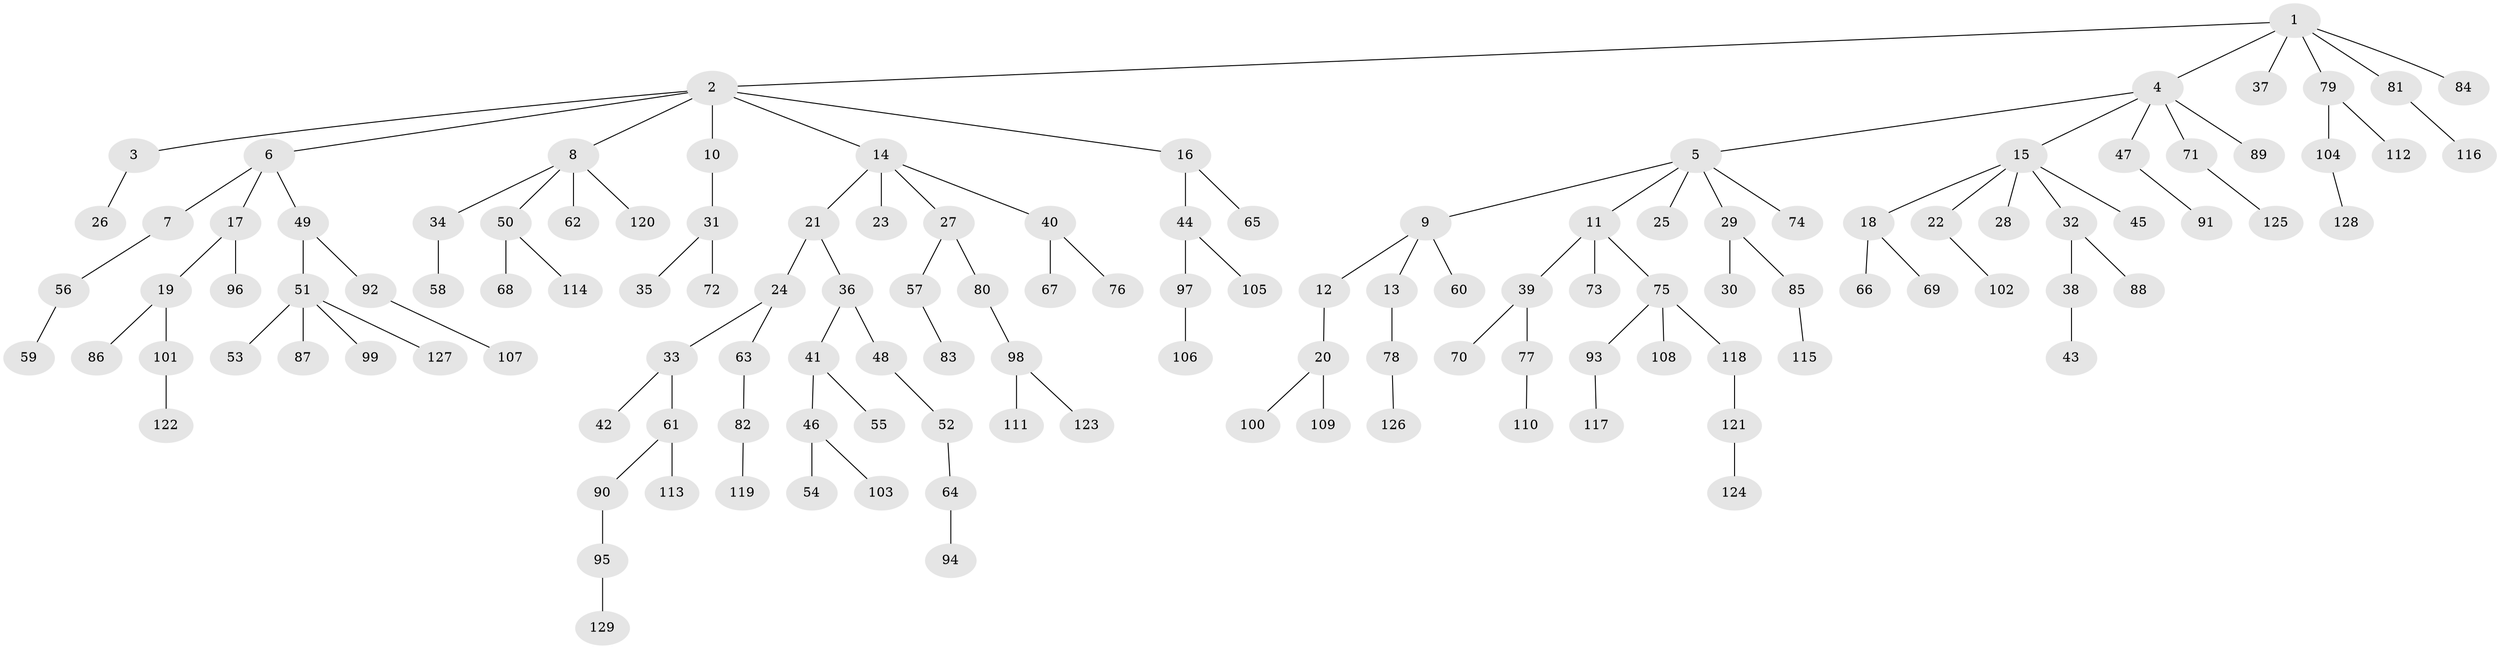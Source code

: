 // Generated by graph-tools (version 1.1) at 2025/11/02/27/25 16:11:26]
// undirected, 129 vertices, 128 edges
graph export_dot {
graph [start="1"]
  node [color=gray90,style=filled];
  1;
  2;
  3;
  4;
  5;
  6;
  7;
  8;
  9;
  10;
  11;
  12;
  13;
  14;
  15;
  16;
  17;
  18;
  19;
  20;
  21;
  22;
  23;
  24;
  25;
  26;
  27;
  28;
  29;
  30;
  31;
  32;
  33;
  34;
  35;
  36;
  37;
  38;
  39;
  40;
  41;
  42;
  43;
  44;
  45;
  46;
  47;
  48;
  49;
  50;
  51;
  52;
  53;
  54;
  55;
  56;
  57;
  58;
  59;
  60;
  61;
  62;
  63;
  64;
  65;
  66;
  67;
  68;
  69;
  70;
  71;
  72;
  73;
  74;
  75;
  76;
  77;
  78;
  79;
  80;
  81;
  82;
  83;
  84;
  85;
  86;
  87;
  88;
  89;
  90;
  91;
  92;
  93;
  94;
  95;
  96;
  97;
  98;
  99;
  100;
  101;
  102;
  103;
  104;
  105;
  106;
  107;
  108;
  109;
  110;
  111;
  112;
  113;
  114;
  115;
  116;
  117;
  118;
  119;
  120;
  121;
  122;
  123;
  124;
  125;
  126;
  127;
  128;
  129;
  1 -- 2;
  1 -- 4;
  1 -- 37;
  1 -- 79;
  1 -- 81;
  1 -- 84;
  2 -- 3;
  2 -- 6;
  2 -- 8;
  2 -- 10;
  2 -- 14;
  2 -- 16;
  3 -- 26;
  4 -- 5;
  4 -- 15;
  4 -- 47;
  4 -- 71;
  4 -- 89;
  5 -- 9;
  5 -- 11;
  5 -- 25;
  5 -- 29;
  5 -- 74;
  6 -- 7;
  6 -- 17;
  6 -- 49;
  7 -- 56;
  8 -- 34;
  8 -- 50;
  8 -- 62;
  8 -- 120;
  9 -- 12;
  9 -- 13;
  9 -- 60;
  10 -- 31;
  11 -- 39;
  11 -- 73;
  11 -- 75;
  12 -- 20;
  13 -- 78;
  14 -- 21;
  14 -- 23;
  14 -- 27;
  14 -- 40;
  15 -- 18;
  15 -- 22;
  15 -- 28;
  15 -- 32;
  15 -- 45;
  16 -- 44;
  16 -- 65;
  17 -- 19;
  17 -- 96;
  18 -- 66;
  18 -- 69;
  19 -- 86;
  19 -- 101;
  20 -- 100;
  20 -- 109;
  21 -- 24;
  21 -- 36;
  22 -- 102;
  24 -- 33;
  24 -- 63;
  27 -- 57;
  27 -- 80;
  29 -- 30;
  29 -- 85;
  31 -- 35;
  31 -- 72;
  32 -- 38;
  32 -- 88;
  33 -- 42;
  33 -- 61;
  34 -- 58;
  36 -- 41;
  36 -- 48;
  38 -- 43;
  39 -- 70;
  39 -- 77;
  40 -- 67;
  40 -- 76;
  41 -- 46;
  41 -- 55;
  44 -- 97;
  44 -- 105;
  46 -- 54;
  46 -- 103;
  47 -- 91;
  48 -- 52;
  49 -- 51;
  49 -- 92;
  50 -- 68;
  50 -- 114;
  51 -- 53;
  51 -- 87;
  51 -- 99;
  51 -- 127;
  52 -- 64;
  56 -- 59;
  57 -- 83;
  61 -- 90;
  61 -- 113;
  63 -- 82;
  64 -- 94;
  71 -- 125;
  75 -- 93;
  75 -- 108;
  75 -- 118;
  77 -- 110;
  78 -- 126;
  79 -- 104;
  79 -- 112;
  80 -- 98;
  81 -- 116;
  82 -- 119;
  85 -- 115;
  90 -- 95;
  92 -- 107;
  93 -- 117;
  95 -- 129;
  97 -- 106;
  98 -- 111;
  98 -- 123;
  101 -- 122;
  104 -- 128;
  118 -- 121;
  121 -- 124;
}

